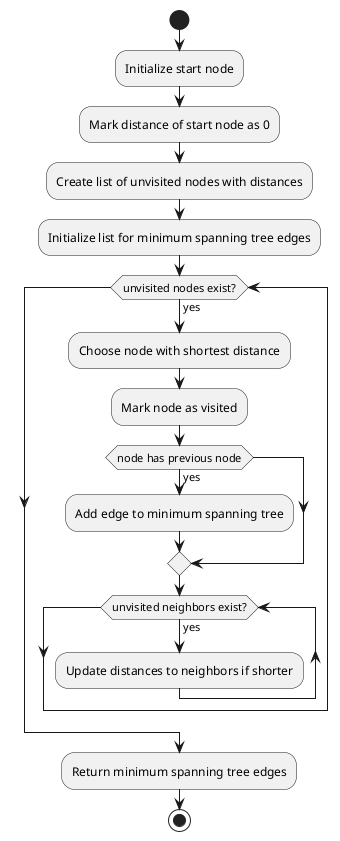 @startuml

start
:Initialize start node;
:Mark distance of start node as 0;
:Create list of unvisited nodes with distances;
:Initialize list for minimum spanning tree edges;
while (unvisited nodes exist?) is (yes)
    :Choose node with shortest distance;
    :Mark node as visited;
    if (node has previous node) then (yes)
        :Add edge to minimum spanning tree;
    endif
    while (unvisited neighbors exist?) is (yes)
        :Update distances to neighbors if shorter;
    endwhile
endwhile
:Return minimum spanning tree edges;
stop

@enduml
